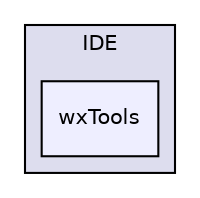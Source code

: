 digraph "wxTools" {
  compound=true
  node [ fontsize="10", fontname="Helvetica"];
  edge [ labelfontsize="10", labelfontname="Helvetica"];
  subgraph clusterdir_5d9e789590af4f95678b31d48a716d1e {
    graph [ bgcolor="#ddddee", pencolor="black", label="IDE" fontname="Helvetica", fontsize="10", URL="dir_5d9e789590af4f95678b31d48a716d1e.html"]
  dir_f37459fc4203c2869a5bc96a5b13c1a8 [shape=box, label="wxTools", style="filled", fillcolor="#eeeeff", pencolor="black", URL="dir_f37459fc4203c2869a5bc96a5b13c1a8.html"];
  }
}

